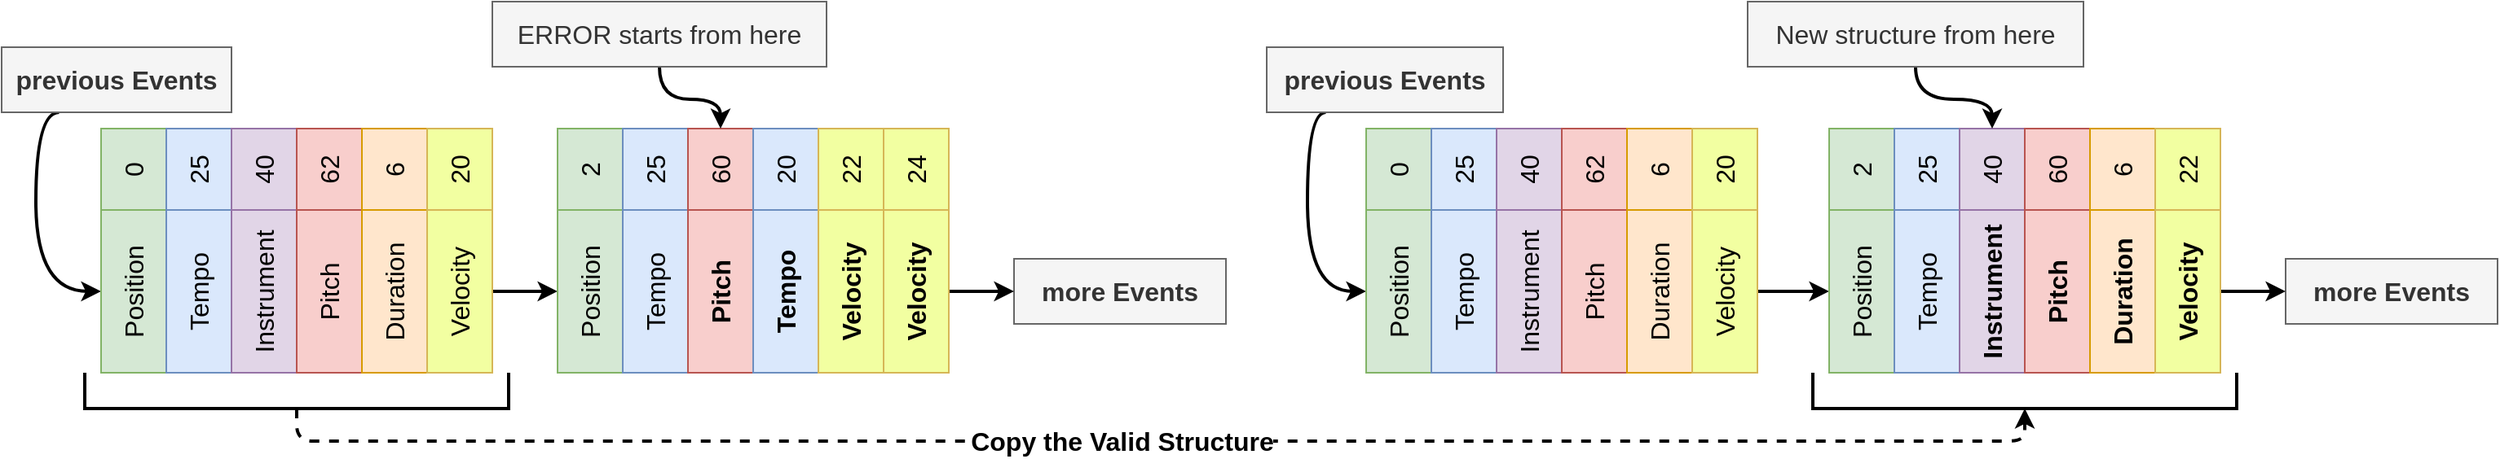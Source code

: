 <mxfile version="24.6.5" type="device">
  <diagram name="Page-1" id="uHuE6cg2GW2eRnbbnOSD">
    <mxGraphModel dx="1475" dy="916" grid="1" gridSize="10" guides="1" tooltips="1" connect="1" arrows="1" fold="1" page="1" pageScale="1" pageWidth="827" pageHeight="1169" math="0" shadow="0">
      <root>
        <mxCell id="0" />
        <mxCell id="1" parent="0" />
        <mxCell id="J9xpBMAO4fcrb7Eu_Uhc-311" style="edgeStyle=orthogonalEdgeStyle;rounded=0;orthogonalLoop=1;jettySize=auto;html=1;exitX=0.25;exitY=1;exitDx=0;exitDy=0;entryX=0;entryY=0.5;entryDx=0;entryDy=0;curved=1;strokeWidth=2;" edge="1" parent="1" source="J9xpBMAO4fcrb7Eu_Uhc-225" target="J9xpBMAO4fcrb7Eu_Uhc-181">
          <mxGeometry relative="1" as="geometry">
            <Array as="points">
              <mxPoint x="110" y="288" />
              <mxPoint x="110" y="398" />
            </Array>
          </mxGeometry>
        </mxCell>
        <mxCell id="J9xpBMAO4fcrb7Eu_Uhc-225" value="previous Events" style="rounded=0;whiteSpace=wrap;html=1;fontSize=16;container=0;fillColor=#f5f5f5;fontColor=#333333;strokeColor=#666666;fontStyle=1" vertex="1" parent="1">
          <mxGeometry x="89" y="248" width="141" height="40" as="geometry" />
        </mxCell>
        <mxCell id="J9xpBMAO4fcrb7Eu_Uhc-226" value="more Events" style="rounded=0;whiteSpace=wrap;html=1;fontSize=16;container=0;fillColor=#f5f5f5;fontColor=#333333;strokeColor=#666666;fontStyle=1" vertex="1" parent="1">
          <mxGeometry x="710" y="378" width="130" height="40" as="geometry" />
        </mxCell>
        <mxCell id="J9xpBMAO4fcrb7Eu_Uhc-181" value="Position" style="rounded=0;whiteSpace=wrap;html=1;horizontal=0;fontSize=16;align=center;container=0;fillColor=#d5e8d4;strokeColor=#82b366;" vertex="1" parent="1">
          <mxGeometry x="150" y="348" width="40" height="100" as="geometry" />
        </mxCell>
        <mxCell id="J9xpBMAO4fcrb7Eu_Uhc-182" value="Tempo" style="rounded=0;whiteSpace=wrap;html=1;horizontal=0;fontSize=16;align=center;container=0;fillColor=#dae8fc;strokeColor=#6c8ebf;" vertex="1" parent="1">
          <mxGeometry x="190" y="348" width="40" height="100" as="geometry" />
        </mxCell>
        <mxCell id="J9xpBMAO4fcrb7Eu_Uhc-183" value="Instrument" style="rounded=0;whiteSpace=wrap;html=1;horizontal=0;fontSize=16;align=center;container=0;fillColor=#e1d5e7;strokeColor=#9673a6;" vertex="1" parent="1">
          <mxGeometry x="230" y="348" width="40" height="100" as="geometry" />
        </mxCell>
        <mxCell id="J9xpBMAO4fcrb7Eu_Uhc-184" value="0" style="rounded=0;whiteSpace=wrap;html=1;horizontal=0;fontSize=16;container=0;fillColor=#d5e8d4;strokeColor=#82b366;" vertex="1" parent="1">
          <mxGeometry x="150" y="298" width="40" height="50" as="geometry" />
        </mxCell>
        <mxCell id="J9xpBMAO4fcrb7Eu_Uhc-185" value="25" style="rounded=0;whiteSpace=wrap;html=1;horizontal=0;fontSize=16;container=0;fillColor=#dae8fc;strokeColor=#6c8ebf;" vertex="1" parent="1">
          <mxGeometry x="190" y="298" width="40" height="50" as="geometry" />
        </mxCell>
        <mxCell id="J9xpBMAO4fcrb7Eu_Uhc-186" value="40" style="rounded=0;whiteSpace=wrap;html=1;horizontal=0;fontSize=16;container=0;fillColor=#e1d5e7;strokeColor=#9673a6;" vertex="1" parent="1">
          <mxGeometry x="230" y="298" width="40" height="50" as="geometry" />
        </mxCell>
        <mxCell id="J9xpBMAO4fcrb7Eu_Uhc-187" value="62" style="rounded=0;whiteSpace=wrap;html=1;horizontal=0;fontSize=16;container=0;fillColor=#f8cecc;strokeColor=#b85450;" vertex="1" parent="1">
          <mxGeometry x="270" y="298" width="40" height="50" as="geometry" />
        </mxCell>
        <mxCell id="J9xpBMAO4fcrb7Eu_Uhc-188" value="Pitch" style="rounded=0;whiteSpace=wrap;html=1;horizontal=0;fontSize=16;align=center;container=0;fillColor=#f8cecc;strokeColor=#b85450;" vertex="1" parent="1">
          <mxGeometry x="270" y="348" width="40" height="100" as="geometry" />
        </mxCell>
        <mxCell id="J9xpBMAO4fcrb7Eu_Uhc-189" value="Duration" style="rounded=0;whiteSpace=wrap;html=1;horizontal=0;fontSize=16;align=center;container=0;fillColor=#ffe6cc;strokeColor=#d79b00;" vertex="1" parent="1">
          <mxGeometry x="310" y="348" width="40" height="100" as="geometry" />
        </mxCell>
        <mxCell id="J9xpBMAO4fcrb7Eu_Uhc-190" value="6" style="rounded=0;whiteSpace=wrap;html=1;horizontal=0;fontSize=16;container=0;fillColor=#ffe6cc;strokeColor=#d79b00;" vertex="1" parent="1">
          <mxGeometry x="310" y="298" width="40" height="50" as="geometry" />
        </mxCell>
        <mxCell id="J9xpBMAO4fcrb7Eu_Uhc-191" value="20" style="rounded=0;whiteSpace=wrap;html=1;horizontal=0;fontSize=16;container=0;fillColor=#F2FFA1;strokeColor=#d6b656;" vertex="1" parent="1">
          <mxGeometry x="350" y="298" width="40" height="50" as="geometry" />
        </mxCell>
        <mxCell id="J9xpBMAO4fcrb7Eu_Uhc-231" style="edgeStyle=orthogonalEdgeStyle;rounded=0;orthogonalLoop=1;jettySize=auto;html=1;entryX=0;entryY=0.5;entryDx=0;entryDy=0;strokeWidth=2;" edge="1" parent="1" source="J9xpBMAO4fcrb7Eu_Uhc-192" target="J9xpBMAO4fcrb7Eu_Uhc-195">
          <mxGeometry relative="1" as="geometry" />
        </mxCell>
        <mxCell id="J9xpBMAO4fcrb7Eu_Uhc-192" value="Velocity" style="rounded=0;whiteSpace=wrap;html=1;horizontal=0;fontSize=16;align=center;container=0;fillColor=#F2FFA1;strokeColor=#d6b656;" vertex="1" parent="1">
          <mxGeometry x="350" y="348" width="40" height="100" as="geometry" />
        </mxCell>
        <mxCell id="J9xpBMAO4fcrb7Eu_Uhc-195" value="Position" style="rounded=0;whiteSpace=wrap;html=1;horizontal=0;fontSize=16;align=center;container=0;fillColor=#d5e8d4;strokeColor=#82b366;" vertex="1" parent="1">
          <mxGeometry x="430" y="348" width="40" height="100" as="geometry" />
        </mxCell>
        <mxCell id="J9xpBMAO4fcrb7Eu_Uhc-196" value="Tempo" style="rounded=0;whiteSpace=wrap;html=1;horizontal=0;fontSize=16;align=center;container=0;fillColor=#dae8fc;strokeColor=#6c8ebf;" vertex="1" parent="1">
          <mxGeometry x="470" y="348" width="40" height="100" as="geometry" />
        </mxCell>
        <mxCell id="J9xpBMAO4fcrb7Eu_Uhc-197" value="Pitch" style="rounded=0;whiteSpace=wrap;html=1;horizontal=0;fontSize=16;align=center;fontStyle=1;container=0;fillColor=#f8cecc;strokeColor=#b85450;" vertex="1" parent="1">
          <mxGeometry x="510" y="348" width="40" height="100" as="geometry" />
        </mxCell>
        <mxCell id="J9xpBMAO4fcrb7Eu_Uhc-198" value="2" style="rounded=0;whiteSpace=wrap;html=1;horizontal=0;fontSize=16;container=0;fillColor=#d5e8d4;strokeColor=#82b366;" vertex="1" parent="1">
          <mxGeometry x="430" y="298" width="40" height="50" as="geometry" />
        </mxCell>
        <mxCell id="J9xpBMAO4fcrb7Eu_Uhc-199" value="25" style="rounded=0;whiteSpace=wrap;html=1;horizontal=0;fontSize=16;container=0;fillColor=#dae8fc;strokeColor=#6c8ebf;" vertex="1" parent="1">
          <mxGeometry x="470" y="298" width="40" height="50" as="geometry" />
        </mxCell>
        <mxCell id="J9xpBMAO4fcrb7Eu_Uhc-200" value="60" style="rounded=0;whiteSpace=wrap;html=1;horizontal=0;fontSize=16;container=0;fillColor=#f8cecc;strokeColor=#b85450;" vertex="1" parent="1">
          <mxGeometry x="510" y="298" width="40" height="50" as="geometry" />
        </mxCell>
        <mxCell id="J9xpBMAO4fcrb7Eu_Uhc-201" value="20" style="rounded=0;whiteSpace=wrap;html=1;horizontal=0;fontSize=16;container=0;fillColor=#dae8fc;strokeColor=#6c8ebf;" vertex="1" parent="1">
          <mxGeometry x="550" y="298" width="40" height="50" as="geometry" />
        </mxCell>
        <mxCell id="J9xpBMAO4fcrb7Eu_Uhc-202" value="Tempo" style="rounded=0;whiteSpace=wrap;html=1;horizontal=0;fontSize=16;align=center;container=0;fontStyle=1;fillColor=#dae8fc;strokeColor=#6c8ebf;" vertex="1" parent="1">
          <mxGeometry x="550" y="348" width="40" height="100" as="geometry" />
        </mxCell>
        <mxCell id="J9xpBMAO4fcrb7Eu_Uhc-203" value="Velocity" style="rounded=0;whiteSpace=wrap;html=1;horizontal=0;fontSize=16;align=center;fontStyle=1;container=0;fillColor=#F2FFA1;strokeColor=#d6b656;" vertex="1" parent="1">
          <mxGeometry x="590" y="348" width="40" height="100" as="geometry" />
        </mxCell>
        <mxCell id="J9xpBMAO4fcrb7Eu_Uhc-204" value="22" style="rounded=0;whiteSpace=wrap;html=1;horizontal=0;fontSize=16;container=0;fillColor=#F2FFA1;strokeColor=#d6b656;" vertex="1" parent="1">
          <mxGeometry x="590" y="298" width="40" height="50" as="geometry" />
        </mxCell>
        <mxCell id="J9xpBMAO4fcrb7Eu_Uhc-205" value="24" style="rounded=0;whiteSpace=wrap;html=1;horizontal=0;fontSize=16;container=0;fillColor=#F2FFA1;strokeColor=#d6b656;" vertex="1" parent="1">
          <mxGeometry x="630" y="298" width="40" height="50" as="geometry" />
        </mxCell>
        <mxCell id="J9xpBMAO4fcrb7Eu_Uhc-232" style="edgeStyle=orthogonalEdgeStyle;rounded=0;orthogonalLoop=1;jettySize=auto;html=1;entryX=0;entryY=0.5;entryDx=0;entryDy=0;strokeWidth=2;" edge="1" parent="1" source="J9xpBMAO4fcrb7Eu_Uhc-206" target="J9xpBMAO4fcrb7Eu_Uhc-226">
          <mxGeometry relative="1" as="geometry" />
        </mxCell>
        <mxCell id="J9xpBMAO4fcrb7Eu_Uhc-206" value="Velocity" style="rounded=0;whiteSpace=wrap;html=1;horizontal=0;fontSize=16;align=center;container=0;fillColor=#F2FFA1;strokeColor=#d6b656;fontStyle=1" vertex="1" parent="1">
          <mxGeometry x="630" y="348" width="40" height="100" as="geometry" />
        </mxCell>
        <mxCell id="J9xpBMAO4fcrb7Eu_Uhc-263" style="edgeStyle=orthogonalEdgeStyle;rounded=0;orthogonalLoop=1;jettySize=auto;html=1;exitX=0.25;exitY=1;exitDx=0;exitDy=0;entryX=0;entryY=0.5;entryDx=0;entryDy=0;curved=1;strokeWidth=2;" edge="1" parent="1" source="J9xpBMAO4fcrb7Eu_Uhc-264" target="J9xpBMAO4fcrb7Eu_Uhc-266">
          <mxGeometry relative="1" as="geometry">
            <Array as="points">
              <mxPoint x="890" y="288" />
              <mxPoint x="890" y="398" />
            </Array>
          </mxGeometry>
        </mxCell>
        <mxCell id="J9xpBMAO4fcrb7Eu_Uhc-264" value="previous Events" style="rounded=0;whiteSpace=wrap;html=1;fontSize=16;container=0;fillColor=#f5f5f5;fontColor=#333333;strokeColor=#666666;fontStyle=1" vertex="1" parent="1">
          <mxGeometry x="865" y="248" width="145" height="40" as="geometry" />
        </mxCell>
        <mxCell id="J9xpBMAO4fcrb7Eu_Uhc-265" value="more Events" style="rounded=0;whiteSpace=wrap;html=1;fontSize=16;container=0;fillColor=#f5f5f5;fontColor=#333333;strokeColor=#666666;fontStyle=1" vertex="1" parent="1">
          <mxGeometry x="1490" y="378" width="130" height="40" as="geometry" />
        </mxCell>
        <mxCell id="J9xpBMAO4fcrb7Eu_Uhc-266" value="Position" style="rounded=0;whiteSpace=wrap;html=1;horizontal=0;fontSize=16;align=center;container=0;fillColor=#d5e8d4;strokeColor=#82b366;" vertex="1" parent="1">
          <mxGeometry x="926" y="348" width="40" height="100" as="geometry" />
        </mxCell>
        <mxCell id="J9xpBMAO4fcrb7Eu_Uhc-267" value="Tempo" style="rounded=0;whiteSpace=wrap;html=1;horizontal=0;fontSize=16;align=center;container=0;fillColor=#dae8fc;strokeColor=#6c8ebf;" vertex="1" parent="1">
          <mxGeometry x="966" y="348" width="40" height="100" as="geometry" />
        </mxCell>
        <mxCell id="J9xpBMAO4fcrb7Eu_Uhc-268" value="Instrument" style="rounded=0;whiteSpace=wrap;html=1;horizontal=0;fontSize=16;align=center;container=0;fillColor=#e1d5e7;strokeColor=#9673a6;" vertex="1" parent="1">
          <mxGeometry x="1006" y="348" width="40" height="100" as="geometry" />
        </mxCell>
        <mxCell id="J9xpBMAO4fcrb7Eu_Uhc-269" value="0" style="rounded=0;whiteSpace=wrap;html=1;horizontal=0;fontSize=16;container=0;fillColor=#d5e8d4;strokeColor=#82b366;" vertex="1" parent="1">
          <mxGeometry x="926" y="298" width="40" height="50" as="geometry" />
        </mxCell>
        <mxCell id="J9xpBMAO4fcrb7Eu_Uhc-270" value="25" style="rounded=0;whiteSpace=wrap;html=1;horizontal=0;fontSize=16;container=0;fillColor=#dae8fc;strokeColor=#6c8ebf;" vertex="1" parent="1">
          <mxGeometry x="966" y="298" width="40" height="50" as="geometry" />
        </mxCell>
        <mxCell id="J9xpBMAO4fcrb7Eu_Uhc-271" value="40" style="rounded=0;whiteSpace=wrap;html=1;horizontal=0;fontSize=16;container=0;fillColor=#e1d5e7;strokeColor=#9673a6;" vertex="1" parent="1">
          <mxGeometry x="1006" y="298" width="40" height="50" as="geometry" />
        </mxCell>
        <mxCell id="J9xpBMAO4fcrb7Eu_Uhc-272" value="62" style="rounded=0;whiteSpace=wrap;html=1;horizontal=0;fontSize=16;container=0;fillColor=#f8cecc;strokeColor=#b85450;" vertex="1" parent="1">
          <mxGeometry x="1046" y="298" width="40" height="50" as="geometry" />
        </mxCell>
        <mxCell id="J9xpBMAO4fcrb7Eu_Uhc-273" value="Pitch" style="rounded=0;whiteSpace=wrap;html=1;horizontal=0;fontSize=16;align=center;container=0;fillColor=#f8cecc;strokeColor=#b85450;" vertex="1" parent="1">
          <mxGeometry x="1046" y="348" width="40" height="100" as="geometry" />
        </mxCell>
        <mxCell id="J9xpBMAO4fcrb7Eu_Uhc-274" value="Duration" style="rounded=0;whiteSpace=wrap;html=1;horizontal=0;fontSize=16;align=center;container=0;fillColor=#ffe6cc;strokeColor=#d79b00;" vertex="1" parent="1">
          <mxGeometry x="1086" y="348" width="40" height="100" as="geometry" />
        </mxCell>
        <mxCell id="J9xpBMAO4fcrb7Eu_Uhc-275" value="6" style="rounded=0;whiteSpace=wrap;html=1;horizontal=0;fontSize=16;container=0;fillColor=#ffe6cc;strokeColor=#d79b00;" vertex="1" parent="1">
          <mxGeometry x="1086" y="298" width="40" height="50" as="geometry" />
        </mxCell>
        <mxCell id="J9xpBMAO4fcrb7Eu_Uhc-276" value="20" style="rounded=0;whiteSpace=wrap;html=1;horizontal=0;fontSize=16;container=0;fillColor=#F2FFA1;strokeColor=#d6b656;" vertex="1" parent="1">
          <mxGeometry x="1126" y="298" width="40" height="50" as="geometry" />
        </mxCell>
        <mxCell id="J9xpBMAO4fcrb7Eu_Uhc-277" style="edgeStyle=orthogonalEdgeStyle;rounded=0;orthogonalLoop=1;jettySize=auto;html=1;entryX=0;entryY=0.5;entryDx=0;entryDy=0;strokeWidth=2;" edge="1" parent="1" source="J9xpBMAO4fcrb7Eu_Uhc-278" target="J9xpBMAO4fcrb7Eu_Uhc-279">
          <mxGeometry relative="1" as="geometry" />
        </mxCell>
        <mxCell id="J9xpBMAO4fcrb7Eu_Uhc-278" value="Velocity" style="rounded=0;whiteSpace=wrap;html=1;horizontal=0;fontSize=16;align=center;container=0;fillColor=#F2FFA1;strokeColor=#d6b656;" vertex="1" parent="1">
          <mxGeometry x="1126" y="348" width="40" height="100" as="geometry" />
        </mxCell>
        <mxCell id="J9xpBMAO4fcrb7Eu_Uhc-279" value="Position" style="rounded=0;whiteSpace=wrap;html=1;horizontal=0;fontSize=16;align=center;container=0;fillColor=#d5e8d4;strokeColor=#82b366;" vertex="1" parent="1">
          <mxGeometry x="1210" y="348" width="40" height="100" as="geometry" />
        </mxCell>
        <mxCell id="J9xpBMAO4fcrb7Eu_Uhc-280" value="Tempo" style="rounded=0;whiteSpace=wrap;html=1;horizontal=0;fontSize=16;align=center;container=0;fillColor=#dae8fc;strokeColor=#6c8ebf;" vertex="1" parent="1">
          <mxGeometry x="1250" y="348" width="40" height="100" as="geometry" />
        </mxCell>
        <mxCell id="J9xpBMAO4fcrb7Eu_Uhc-281" value="Instrument" style="rounded=0;whiteSpace=wrap;html=1;horizontal=0;fontSize=16;align=center;fontStyle=1;container=0;fillColor=#e1d5e7;strokeColor=#9673a6;" vertex="1" parent="1">
          <mxGeometry x="1290" y="348" width="40" height="100" as="geometry" />
        </mxCell>
        <mxCell id="J9xpBMAO4fcrb7Eu_Uhc-282" value="2" style="rounded=0;whiteSpace=wrap;html=1;horizontal=0;fontSize=16;container=0;fillColor=#d5e8d4;strokeColor=#82b366;" vertex="1" parent="1">
          <mxGeometry x="1210" y="298" width="40" height="50" as="geometry" />
        </mxCell>
        <mxCell id="J9xpBMAO4fcrb7Eu_Uhc-283" value="25" style="rounded=0;whiteSpace=wrap;html=1;horizontal=0;fontSize=16;container=0;fillColor=#dae8fc;strokeColor=#6c8ebf;" vertex="1" parent="1">
          <mxGeometry x="1250" y="298" width="40" height="50" as="geometry" />
        </mxCell>
        <mxCell id="J9xpBMAO4fcrb7Eu_Uhc-284" value="40" style="rounded=0;whiteSpace=wrap;html=1;horizontal=0;fontSize=16;container=0;fillColor=#e1d5e7;strokeColor=#9673a6;" vertex="1" parent="1">
          <mxGeometry x="1290" y="298" width="40" height="50" as="geometry" />
        </mxCell>
        <mxCell id="J9xpBMAO4fcrb7Eu_Uhc-285" value="60" style="rounded=0;whiteSpace=wrap;html=1;horizontal=0;fontSize=16;container=0;fillColor=#f8cecc;strokeColor=#b85450;" vertex="1" parent="1">
          <mxGeometry x="1330" y="298" width="40" height="50" as="geometry" />
        </mxCell>
        <mxCell id="J9xpBMAO4fcrb7Eu_Uhc-286" value="Pitch" style="rounded=0;whiteSpace=wrap;html=1;horizontal=0;fontSize=16;align=center;container=0;fillColor=#f8cecc;strokeColor=#b85450;fontStyle=1" vertex="1" parent="1">
          <mxGeometry x="1330" y="348" width="40" height="100" as="geometry" />
        </mxCell>
        <mxCell id="J9xpBMAO4fcrb7Eu_Uhc-287" value="Duration" style="rounded=0;whiteSpace=wrap;html=1;horizontal=0;fontSize=16;align=center;fontStyle=1;container=0;fillColor=#ffe6cc;strokeColor=#d79b00;" vertex="1" parent="1">
          <mxGeometry x="1370" y="348" width="40" height="100" as="geometry" />
        </mxCell>
        <mxCell id="J9xpBMAO4fcrb7Eu_Uhc-288" value="6" style="rounded=0;whiteSpace=wrap;html=1;horizontal=0;fontSize=16;container=0;fillColor=#ffe6cc;strokeColor=#d79b00;" vertex="1" parent="1">
          <mxGeometry x="1370" y="298" width="40" height="50" as="geometry" />
        </mxCell>
        <mxCell id="J9xpBMAO4fcrb7Eu_Uhc-289" value="22" style="rounded=0;whiteSpace=wrap;html=1;horizontal=0;fontSize=16;container=0;fillColor=#F2FFA1;strokeColor=#d6b656;" vertex="1" parent="1">
          <mxGeometry x="1410" y="298" width="40" height="50" as="geometry" />
        </mxCell>
        <mxCell id="J9xpBMAO4fcrb7Eu_Uhc-290" style="edgeStyle=orthogonalEdgeStyle;rounded=0;orthogonalLoop=1;jettySize=auto;html=1;entryX=0;entryY=0.5;entryDx=0;entryDy=0;strokeWidth=2;" edge="1" parent="1" source="J9xpBMAO4fcrb7Eu_Uhc-291" target="J9xpBMAO4fcrb7Eu_Uhc-265">
          <mxGeometry relative="1" as="geometry" />
        </mxCell>
        <mxCell id="J9xpBMAO4fcrb7Eu_Uhc-291" value="Velocity" style="rounded=0;whiteSpace=wrap;html=1;horizontal=0;fontSize=16;align=center;container=0;fillColor=#F2FFA1;strokeColor=#d6b656;fontStyle=1" vertex="1" parent="1">
          <mxGeometry x="1410" y="348" width="40" height="100" as="geometry" />
        </mxCell>
        <mxCell id="J9xpBMAO4fcrb7Eu_Uhc-294" style="edgeStyle=orthogonalEdgeStyle;rounded=0;orthogonalLoop=1;jettySize=auto;html=1;entryX=0.5;entryY=0;entryDx=0;entryDy=0;strokeWidth=2;curved=1;" edge="1" parent="1" source="J9xpBMAO4fcrb7Eu_Uhc-292" target="J9xpBMAO4fcrb7Eu_Uhc-200">
          <mxGeometry relative="1" as="geometry" />
        </mxCell>
        <mxCell id="J9xpBMAO4fcrb7Eu_Uhc-292" value="ERROR starts from here" style="rounded=0;whiteSpace=wrap;html=1;fontSize=16;container=0;fillColor=#f5f5f5;fontColor=#333333;strokeColor=#666666;" vertex="1" parent="1">
          <mxGeometry x="390" y="220" width="205" height="40" as="geometry" />
        </mxCell>
        <mxCell id="J9xpBMAO4fcrb7Eu_Uhc-296" style="edgeStyle=orthogonalEdgeStyle;rounded=0;orthogonalLoop=1;jettySize=auto;html=1;entryX=0.5;entryY=0;entryDx=0;entryDy=0;curved=1;strokeWidth=2;" edge="1" parent="1" source="J9xpBMAO4fcrb7Eu_Uhc-295" target="J9xpBMAO4fcrb7Eu_Uhc-284">
          <mxGeometry relative="1" as="geometry" />
        </mxCell>
        <mxCell id="J9xpBMAO4fcrb7Eu_Uhc-295" value="New structure from here" style="rounded=0;whiteSpace=wrap;html=1;fontSize=16;container=0;fillColor=#f5f5f5;fontColor=#333333;strokeColor=#666666;" vertex="1" parent="1">
          <mxGeometry x="1160" y="220" width="206" height="40" as="geometry" />
        </mxCell>
        <mxCell id="J9xpBMAO4fcrb7Eu_Uhc-303" value="" style="group" vertex="1" connectable="0" parent="1">
          <mxGeometry x="1200" y="448" width="260" height="22" as="geometry" />
        </mxCell>
        <mxCell id="J9xpBMAO4fcrb7Eu_Uhc-299" value="" style="endArrow=none;html=1;rounded=0;strokeWidth=2;" edge="1" parent="J9xpBMAO4fcrb7Eu_Uhc-303">
          <mxGeometry width="50" height="50" relative="1" as="geometry">
            <mxPoint as="sourcePoint" />
            <mxPoint x="260" as="targetPoint" />
            <Array as="points">
              <mxPoint y="22" />
              <mxPoint x="260" y="22" />
            </Array>
          </mxGeometry>
        </mxCell>
        <mxCell id="J9xpBMAO4fcrb7Eu_Uhc-302" value="" style="rounded=0;whiteSpace=wrap;html=1;fillColor=none;strokeColor=none;" vertex="1" parent="J9xpBMAO4fcrb7Eu_Uhc-303">
          <mxGeometry y="2" width="260" height="20" as="geometry" />
        </mxCell>
        <mxCell id="J9xpBMAO4fcrb7Eu_Uhc-304" value="" style="group" vertex="1" connectable="0" parent="1">
          <mxGeometry x="140" y="448" width="260" height="22" as="geometry" />
        </mxCell>
        <mxCell id="J9xpBMAO4fcrb7Eu_Uhc-298" value="" style="endArrow=none;html=1;rounded=0;strokeWidth=2;" edge="1" parent="J9xpBMAO4fcrb7Eu_Uhc-304">
          <mxGeometry width="50" height="50" relative="1" as="geometry">
            <mxPoint as="sourcePoint" />
            <mxPoint x="260" as="targetPoint" />
            <Array as="points">
              <mxPoint y="22" />
              <mxPoint x="260" y="22" />
            </Array>
          </mxGeometry>
        </mxCell>
        <mxCell id="J9xpBMAO4fcrb7Eu_Uhc-301" value="" style="rounded=0;whiteSpace=wrap;html=1;fillColor=none;strokeColor=none;" vertex="1" parent="J9xpBMAO4fcrb7Eu_Uhc-304">
          <mxGeometry y="2" width="260" height="20" as="geometry" />
        </mxCell>
        <mxCell id="J9xpBMAO4fcrb7Eu_Uhc-305" style="edgeStyle=orthogonalEdgeStyle;rounded=1;orthogonalLoop=1;jettySize=auto;html=1;strokeWidth=2;curved=0;dashed=1;" edge="1" parent="1">
          <mxGeometry relative="1" as="geometry">
            <mxPoint x="1330" y="470" as="targetPoint" />
            <mxPoint x="270" y="470" as="sourcePoint" />
            <Array as="points">
              <mxPoint x="269.91" y="490" />
              <mxPoint x="1329.91" y="490" />
            </Array>
          </mxGeometry>
        </mxCell>
        <mxCell id="J9xpBMAO4fcrb7Eu_Uhc-310" value="Copy the Valid Structure" style="edgeLabel;html=1;align=center;verticalAlign=middle;resizable=0;points=[];fontSize=16;fontStyle=1" vertex="1" connectable="0" parent="J9xpBMAO4fcrb7Eu_Uhc-305">
          <mxGeometry x="-0.042" y="-2" relative="1" as="geometry">
            <mxPoint x="-1" y="-2" as="offset" />
          </mxGeometry>
        </mxCell>
      </root>
    </mxGraphModel>
  </diagram>
</mxfile>
